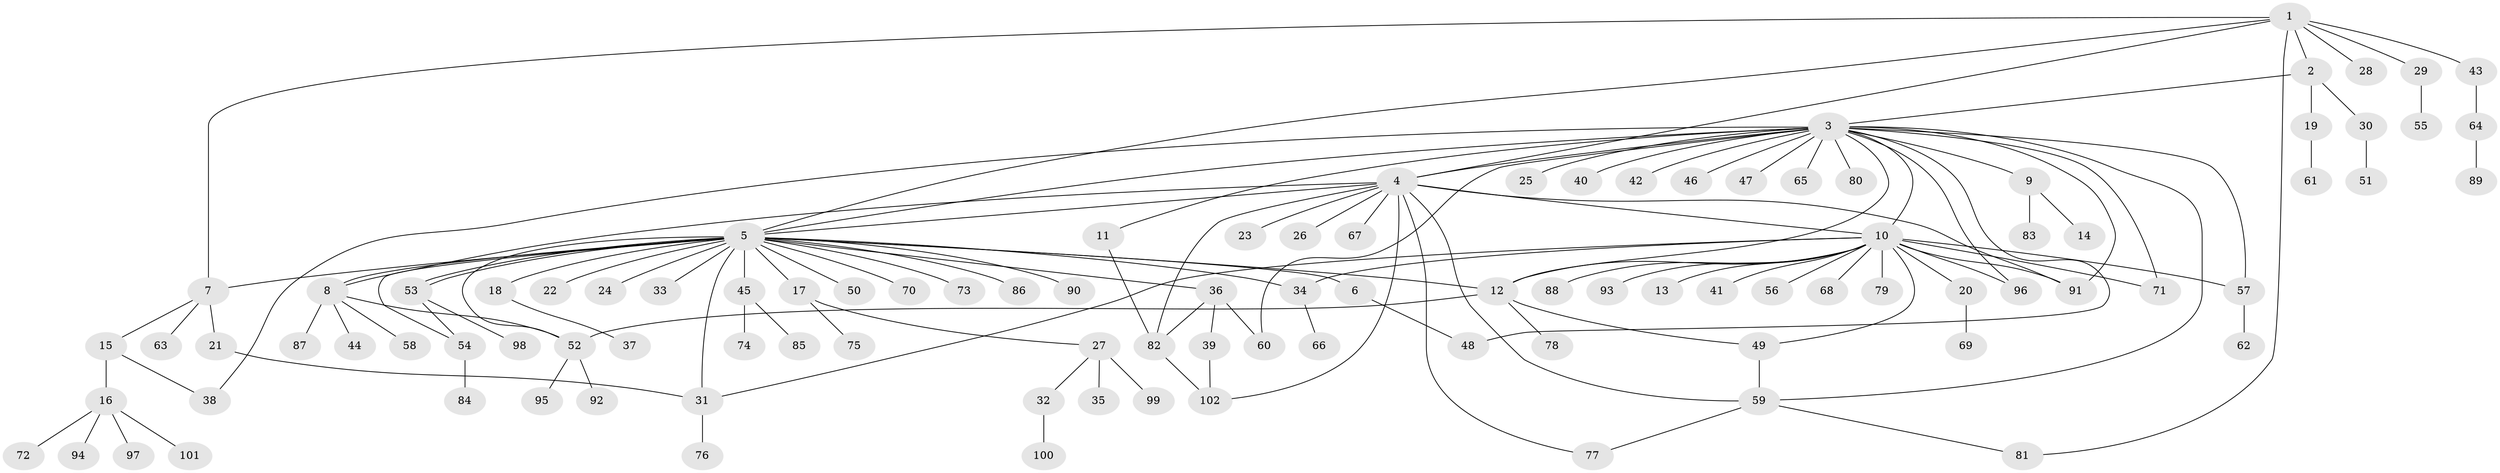 // Generated by graph-tools (version 1.1) at 2025/14/03/09/25 04:14:37]
// undirected, 102 vertices, 133 edges
graph export_dot {
graph [start="1"]
  node [color=gray90,style=filled];
  1;
  2;
  3;
  4;
  5;
  6;
  7;
  8;
  9;
  10;
  11;
  12;
  13;
  14;
  15;
  16;
  17;
  18;
  19;
  20;
  21;
  22;
  23;
  24;
  25;
  26;
  27;
  28;
  29;
  30;
  31;
  32;
  33;
  34;
  35;
  36;
  37;
  38;
  39;
  40;
  41;
  42;
  43;
  44;
  45;
  46;
  47;
  48;
  49;
  50;
  51;
  52;
  53;
  54;
  55;
  56;
  57;
  58;
  59;
  60;
  61;
  62;
  63;
  64;
  65;
  66;
  67;
  68;
  69;
  70;
  71;
  72;
  73;
  74;
  75;
  76;
  77;
  78;
  79;
  80;
  81;
  82;
  83;
  84;
  85;
  86;
  87;
  88;
  89;
  90;
  91;
  92;
  93;
  94;
  95;
  96;
  97;
  98;
  99;
  100;
  101;
  102;
  1 -- 2;
  1 -- 4;
  1 -- 5;
  1 -- 7;
  1 -- 28;
  1 -- 29;
  1 -- 43;
  1 -- 81;
  2 -- 3;
  2 -- 19;
  2 -- 30;
  3 -- 4;
  3 -- 5;
  3 -- 9;
  3 -- 10;
  3 -- 11;
  3 -- 12;
  3 -- 25;
  3 -- 38;
  3 -- 40;
  3 -- 42;
  3 -- 46;
  3 -- 47;
  3 -- 48;
  3 -- 57;
  3 -- 59;
  3 -- 60;
  3 -- 65;
  3 -- 71;
  3 -- 80;
  3 -- 91;
  3 -- 96;
  4 -- 5;
  4 -- 8;
  4 -- 10;
  4 -- 23;
  4 -- 26;
  4 -- 59;
  4 -- 67;
  4 -- 77;
  4 -- 82;
  4 -- 91;
  4 -- 102;
  5 -- 6;
  5 -- 7;
  5 -- 8;
  5 -- 12;
  5 -- 17;
  5 -- 18;
  5 -- 22;
  5 -- 24;
  5 -- 31;
  5 -- 33;
  5 -- 34;
  5 -- 36;
  5 -- 45;
  5 -- 50;
  5 -- 52;
  5 -- 53;
  5 -- 53;
  5 -- 54;
  5 -- 70;
  5 -- 73;
  5 -- 86;
  5 -- 90;
  6 -- 48;
  7 -- 15;
  7 -- 21;
  7 -- 63;
  8 -- 44;
  8 -- 52;
  8 -- 58;
  8 -- 87;
  9 -- 14;
  9 -- 83;
  10 -- 12;
  10 -- 13;
  10 -- 20;
  10 -- 31;
  10 -- 34;
  10 -- 41;
  10 -- 49;
  10 -- 56;
  10 -- 57;
  10 -- 68;
  10 -- 71;
  10 -- 79;
  10 -- 88;
  10 -- 91;
  10 -- 93;
  10 -- 96;
  11 -- 82;
  12 -- 49;
  12 -- 52;
  12 -- 78;
  15 -- 16;
  15 -- 38;
  16 -- 72;
  16 -- 94;
  16 -- 97;
  16 -- 101;
  17 -- 27;
  17 -- 75;
  18 -- 37;
  19 -- 61;
  20 -- 69;
  21 -- 31;
  27 -- 32;
  27 -- 35;
  27 -- 99;
  29 -- 55;
  30 -- 51;
  31 -- 76;
  32 -- 100;
  34 -- 66;
  36 -- 39;
  36 -- 60;
  36 -- 82;
  39 -- 102;
  43 -- 64;
  45 -- 74;
  45 -- 85;
  49 -- 59;
  52 -- 92;
  52 -- 95;
  53 -- 54;
  53 -- 98;
  54 -- 84;
  57 -- 62;
  59 -- 77;
  59 -- 81;
  64 -- 89;
  82 -- 102;
}
